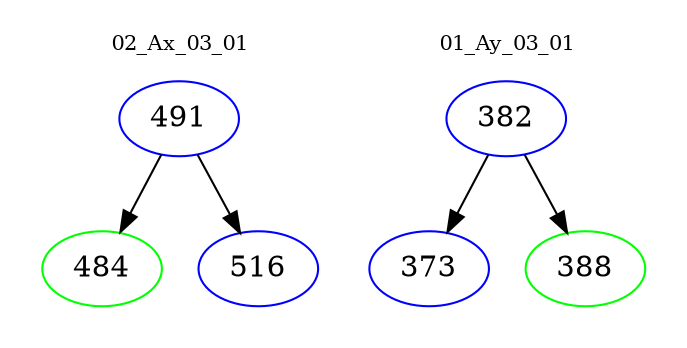 digraph{
subgraph cluster_0 {
color = white
label = "02_Ax_03_01";
fontsize=10;
T0_491 [label="491", color="blue"]
T0_491 -> T0_484 [color="black"]
T0_484 [label="484", color="green"]
T0_491 -> T0_516 [color="black"]
T0_516 [label="516", color="blue"]
}
subgraph cluster_1 {
color = white
label = "01_Ay_03_01";
fontsize=10;
T1_382 [label="382", color="blue"]
T1_382 -> T1_373 [color="black"]
T1_373 [label="373", color="blue"]
T1_382 -> T1_388 [color="black"]
T1_388 [label="388", color="green"]
}
}
